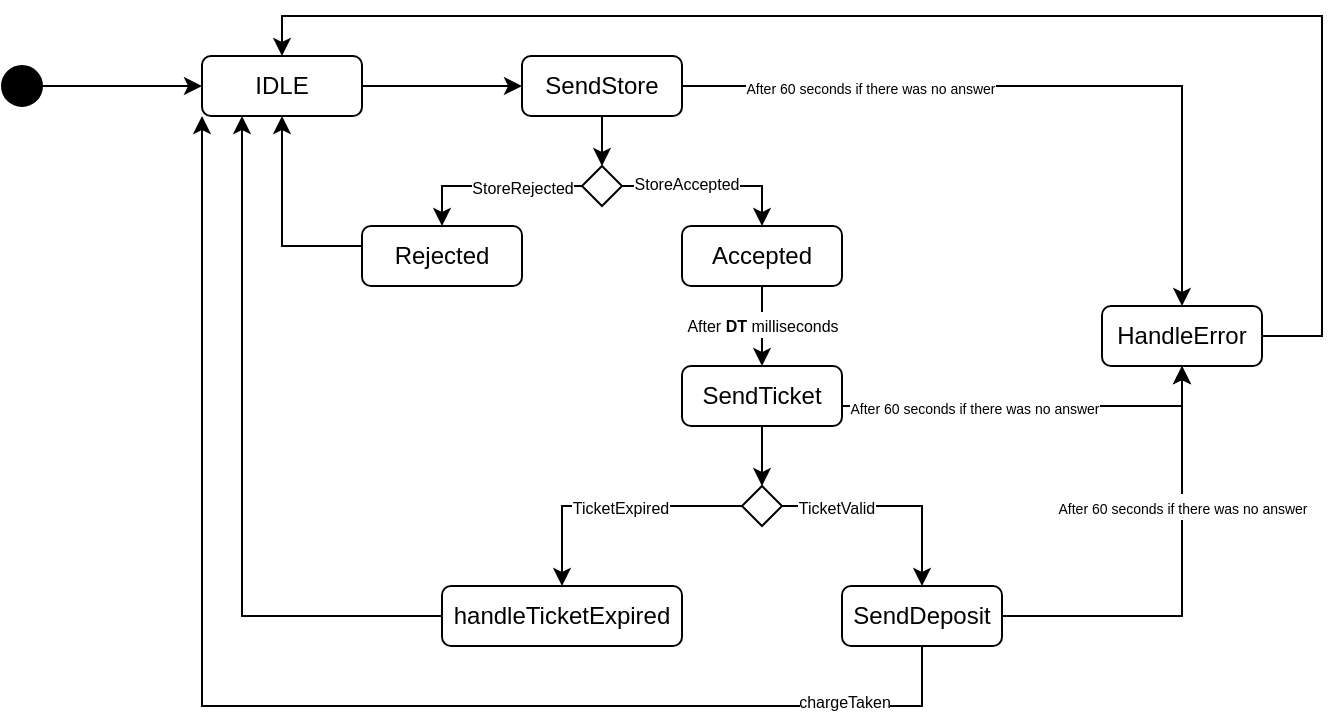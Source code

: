 <mxfile version="21.6.7" type="github">
  <diagram name="Page-1" id="sKxwIcgGZoeTF_EywECW">
    <mxGraphModel dx="819" dy="445" grid="1" gridSize="10" guides="1" tooltips="1" connect="1" arrows="1" fold="1" page="1" pageScale="1" pageWidth="850" pageHeight="1100" math="0" shadow="0">
      <root>
        <mxCell id="0" />
        <mxCell id="1" parent="0" />
        <mxCell id="oqTFkCxVo-Yx_gstU844-12" style="edgeStyle=orthogonalEdgeStyle;rounded=0;orthogonalLoop=1;jettySize=auto;html=1;entryX=0;entryY=0.5;entryDx=0;entryDy=0;" edge="1" parent="1" source="oqTFkCxVo-Yx_gstU844-2" target="oqTFkCxVo-Yx_gstU844-3">
          <mxGeometry relative="1" as="geometry" />
        </mxCell>
        <mxCell id="oqTFkCxVo-Yx_gstU844-2" value="" style="ellipse;whiteSpace=wrap;html=1;aspect=fixed;fillColor=#000000;" vertex="1" parent="1">
          <mxGeometry x="20" y="180" width="20" height="20" as="geometry" />
        </mxCell>
        <mxCell id="oqTFkCxVo-Yx_gstU844-13" style="edgeStyle=orthogonalEdgeStyle;rounded=0;orthogonalLoop=1;jettySize=auto;html=1;" edge="1" parent="1" source="oqTFkCxVo-Yx_gstU844-3" target="oqTFkCxVo-Yx_gstU844-4">
          <mxGeometry relative="1" as="geometry" />
        </mxCell>
        <mxCell id="oqTFkCxVo-Yx_gstU844-3" value="IDLE" style="rounded=1;whiteSpace=wrap;html=1;" vertex="1" parent="1">
          <mxGeometry x="120" y="175" width="80" height="30" as="geometry" />
        </mxCell>
        <mxCell id="oqTFkCxVo-Yx_gstU844-14" style="edgeStyle=orthogonalEdgeStyle;rounded=0;orthogonalLoop=1;jettySize=auto;html=1;exitX=0.5;exitY=1;exitDx=0;exitDy=0;entryX=0.5;entryY=0;entryDx=0;entryDy=0;" edge="1" parent="1" source="oqTFkCxVo-Yx_gstU844-4" target="oqTFkCxVo-Yx_gstU844-7">
          <mxGeometry relative="1" as="geometry" />
        </mxCell>
        <mxCell id="oqTFkCxVo-Yx_gstU844-32" style="edgeStyle=orthogonalEdgeStyle;rounded=0;orthogonalLoop=1;jettySize=auto;html=1;" edge="1" parent="1" source="oqTFkCxVo-Yx_gstU844-4" target="oqTFkCxVo-Yx_gstU844-31">
          <mxGeometry relative="1" as="geometry" />
        </mxCell>
        <mxCell id="oqTFkCxVo-Yx_gstU844-36" value="&lt;font style=&quot;font-size: 7px;&quot;&gt;After 60 seconds if there was no answer&lt;/font&gt;" style="edgeLabel;html=1;align=center;verticalAlign=middle;resizable=0;points=[];" vertex="1" connectable="0" parent="oqTFkCxVo-Yx_gstU844-32">
          <mxGeometry x="-0.477" relative="1" as="geometry">
            <mxPoint as="offset" />
          </mxGeometry>
        </mxCell>
        <mxCell id="oqTFkCxVo-Yx_gstU844-4" value="SendStore" style="rounded=1;whiteSpace=wrap;html=1;" vertex="1" parent="1">
          <mxGeometry x="280" y="175" width="80" height="30" as="geometry" />
        </mxCell>
        <mxCell id="oqTFkCxVo-Yx_gstU844-23" style="edgeStyle=orthogonalEdgeStyle;rounded=0;orthogonalLoop=1;jettySize=auto;html=1;entryX=0.5;entryY=1;entryDx=0;entryDy=0;" edge="1" parent="1" source="oqTFkCxVo-Yx_gstU844-5" target="oqTFkCxVo-Yx_gstU844-3">
          <mxGeometry relative="1" as="geometry">
            <Array as="points">
              <mxPoint x="160" y="270" />
            </Array>
          </mxGeometry>
        </mxCell>
        <mxCell id="oqTFkCxVo-Yx_gstU844-5" value="Rejected" style="rounded=1;whiteSpace=wrap;html=1;" vertex="1" parent="1">
          <mxGeometry x="200" y="260" width="80" height="30" as="geometry" />
        </mxCell>
        <mxCell id="oqTFkCxVo-Yx_gstU844-17" style="edgeStyle=orthogonalEdgeStyle;rounded=0;orthogonalLoop=1;jettySize=auto;html=1;entryX=0.5;entryY=0;entryDx=0;entryDy=0;" edge="1" parent="1" source="oqTFkCxVo-Yx_gstU844-6" target="oqTFkCxVo-Yx_gstU844-8">
          <mxGeometry relative="1" as="geometry" />
        </mxCell>
        <mxCell id="oqTFkCxVo-Yx_gstU844-30" value="&lt;font style=&quot;font-size: 8px;&quot;&gt;After &lt;b&gt;DT &lt;/b&gt;milliseconds&lt;/font&gt;" style="edgeLabel;html=1;align=center;verticalAlign=middle;resizable=0;points=[];" vertex="1" connectable="0" parent="oqTFkCxVo-Yx_gstU844-17">
          <mxGeometry x="-0.064" relative="1" as="geometry">
            <mxPoint as="offset" />
          </mxGeometry>
        </mxCell>
        <mxCell id="oqTFkCxVo-Yx_gstU844-6" value="Accepted" style="rounded=1;whiteSpace=wrap;html=1;" vertex="1" parent="1">
          <mxGeometry x="360" y="260" width="80" height="30" as="geometry" />
        </mxCell>
        <mxCell id="oqTFkCxVo-Yx_gstU844-15" style="edgeStyle=orthogonalEdgeStyle;rounded=0;orthogonalLoop=1;jettySize=auto;html=1;exitX=1;exitY=0.5;exitDx=0;exitDy=0;entryX=0.5;entryY=0;entryDx=0;entryDy=0;" edge="1" parent="1" source="oqTFkCxVo-Yx_gstU844-7" target="oqTFkCxVo-Yx_gstU844-6">
          <mxGeometry relative="1" as="geometry" />
        </mxCell>
        <mxCell id="oqTFkCxVo-Yx_gstU844-27" value="&lt;font style=&quot;font-size: 8px;&quot;&gt;StoreAccepted&lt;/font&gt;" style="edgeLabel;html=1;align=center;verticalAlign=middle;resizable=0;points=[];" vertex="1" connectable="0" parent="oqTFkCxVo-Yx_gstU844-15">
          <mxGeometry x="-0.298" y="2" relative="1" as="geometry">
            <mxPoint as="offset" />
          </mxGeometry>
        </mxCell>
        <mxCell id="oqTFkCxVo-Yx_gstU844-19" style="edgeStyle=orthogonalEdgeStyle;rounded=0;orthogonalLoop=1;jettySize=auto;html=1;entryX=0.5;entryY=0;entryDx=0;entryDy=0;" edge="1" parent="1" source="oqTFkCxVo-Yx_gstU844-7" target="oqTFkCxVo-Yx_gstU844-5">
          <mxGeometry relative="1" as="geometry" />
        </mxCell>
        <mxCell id="oqTFkCxVo-Yx_gstU844-26" value="&lt;font style=&quot;font-size: 8px;&quot;&gt;StoreRejected&lt;/font&gt;" style="edgeLabel;html=1;align=center;verticalAlign=middle;resizable=0;points=[];" vertex="1" connectable="0" parent="oqTFkCxVo-Yx_gstU844-19">
          <mxGeometry x="-0.317" relative="1" as="geometry">
            <mxPoint as="offset" />
          </mxGeometry>
        </mxCell>
        <mxCell id="oqTFkCxVo-Yx_gstU844-7" value="" style="rhombus;whiteSpace=wrap;html=1;" vertex="1" parent="1">
          <mxGeometry x="310" y="230" width="20" height="20" as="geometry" />
        </mxCell>
        <mxCell id="oqTFkCxVo-Yx_gstU844-18" style="edgeStyle=orthogonalEdgeStyle;rounded=0;orthogonalLoop=1;jettySize=auto;html=1;entryX=0.5;entryY=0;entryDx=0;entryDy=0;" edge="1" parent="1" source="oqTFkCxVo-Yx_gstU844-8" target="oqTFkCxVo-Yx_gstU844-9">
          <mxGeometry relative="1" as="geometry" />
        </mxCell>
        <mxCell id="oqTFkCxVo-Yx_gstU844-33" style="edgeStyle=orthogonalEdgeStyle;rounded=0;orthogonalLoop=1;jettySize=auto;html=1;exitX=1;exitY=0.5;exitDx=0;exitDy=0;entryX=0.5;entryY=1;entryDx=0;entryDy=0;" edge="1" parent="1" source="oqTFkCxVo-Yx_gstU844-8" target="oqTFkCxVo-Yx_gstU844-31">
          <mxGeometry relative="1" as="geometry">
            <Array as="points">
              <mxPoint x="440" y="350" />
              <mxPoint x="610" y="350" />
            </Array>
          </mxGeometry>
        </mxCell>
        <mxCell id="oqTFkCxVo-Yx_gstU844-37" value="&lt;font style=&quot;font-size: 7px;&quot;&gt;After 60 seconds if there was no answer&lt;/font&gt;" style="edgeLabel;html=1;align=center;verticalAlign=middle;resizable=0;points=[];" vertex="1" connectable="0" parent="oqTFkCxVo-Yx_gstU844-33">
          <mxGeometry x="-0.279" relative="1" as="geometry">
            <mxPoint as="offset" />
          </mxGeometry>
        </mxCell>
        <mxCell id="oqTFkCxVo-Yx_gstU844-8" value="SendTicket" style="rounded=1;whiteSpace=wrap;html=1;" vertex="1" parent="1">
          <mxGeometry x="360" y="330" width="80" height="30" as="geometry" />
        </mxCell>
        <mxCell id="oqTFkCxVo-Yx_gstU844-20" style="edgeStyle=orthogonalEdgeStyle;rounded=0;orthogonalLoop=1;jettySize=auto;html=1;exitX=1;exitY=0.5;exitDx=0;exitDy=0;entryX=0.5;entryY=0;entryDx=0;entryDy=0;" edge="1" parent="1" source="oqTFkCxVo-Yx_gstU844-9" target="oqTFkCxVo-Yx_gstU844-11">
          <mxGeometry relative="1" as="geometry" />
        </mxCell>
        <mxCell id="oqTFkCxVo-Yx_gstU844-29" value="&lt;font style=&quot;font-size: 8px;&quot;&gt;TicketValid&lt;/font&gt;" style="edgeLabel;html=1;align=center;verticalAlign=middle;resizable=0;points=[];" vertex="1" connectable="0" parent="oqTFkCxVo-Yx_gstU844-20">
          <mxGeometry x="-0.509" relative="1" as="geometry">
            <mxPoint as="offset" />
          </mxGeometry>
        </mxCell>
        <mxCell id="oqTFkCxVo-Yx_gstU844-21" style="edgeStyle=orthogonalEdgeStyle;rounded=0;orthogonalLoop=1;jettySize=auto;html=1;exitX=0;exitY=0.5;exitDx=0;exitDy=0;" edge="1" parent="1" source="oqTFkCxVo-Yx_gstU844-9" target="oqTFkCxVo-Yx_gstU844-10">
          <mxGeometry relative="1" as="geometry" />
        </mxCell>
        <mxCell id="oqTFkCxVo-Yx_gstU844-28" value="&lt;font style=&quot;font-size: 8px;&quot;&gt;TicketExpired&lt;/font&gt;" style="edgeLabel;html=1;align=center;verticalAlign=middle;resizable=0;points=[];" vertex="1" connectable="0" parent="oqTFkCxVo-Yx_gstU844-21">
          <mxGeometry x="-0.061" relative="1" as="geometry">
            <mxPoint as="offset" />
          </mxGeometry>
        </mxCell>
        <mxCell id="oqTFkCxVo-Yx_gstU844-9" value="" style="rhombus;whiteSpace=wrap;html=1;" vertex="1" parent="1">
          <mxGeometry x="390" y="390" width="20" height="20" as="geometry" />
        </mxCell>
        <mxCell id="oqTFkCxVo-Yx_gstU844-24" style="edgeStyle=orthogonalEdgeStyle;rounded=0;orthogonalLoop=1;jettySize=auto;html=1;entryX=0.25;entryY=1;entryDx=0;entryDy=0;" edge="1" parent="1" source="oqTFkCxVo-Yx_gstU844-10" target="oqTFkCxVo-Yx_gstU844-3">
          <mxGeometry relative="1" as="geometry" />
        </mxCell>
        <mxCell id="oqTFkCxVo-Yx_gstU844-10" value="&lt;div&gt;handleTicketExpired&lt;/div&gt;" style="rounded=1;whiteSpace=wrap;html=1;" vertex="1" parent="1">
          <mxGeometry x="240" y="440" width="120" height="30" as="geometry" />
        </mxCell>
        <mxCell id="oqTFkCxVo-Yx_gstU844-25" style="edgeStyle=orthogonalEdgeStyle;rounded=0;orthogonalLoop=1;jettySize=auto;html=1;entryX=0;entryY=1;entryDx=0;entryDy=0;" edge="1" parent="1" source="oqTFkCxVo-Yx_gstU844-11" target="oqTFkCxVo-Yx_gstU844-3">
          <mxGeometry relative="1" as="geometry">
            <Array as="points">
              <mxPoint x="480" y="500" />
              <mxPoint x="120" y="500" />
            </Array>
          </mxGeometry>
        </mxCell>
        <mxCell id="oqTFkCxVo-Yx_gstU844-35" value="&lt;font style=&quot;font-size: 8px;&quot;&gt;chargeTaken&lt;/font&gt;" style="edgeLabel;html=1;align=center;verticalAlign=middle;resizable=0;points=[];" vertex="1" connectable="0" parent="oqTFkCxVo-Yx_gstU844-25">
          <mxGeometry x="-0.797" y="-3" relative="1" as="geometry">
            <mxPoint as="offset" />
          </mxGeometry>
        </mxCell>
        <mxCell id="oqTFkCxVo-Yx_gstU844-34" style="edgeStyle=orthogonalEdgeStyle;rounded=0;orthogonalLoop=1;jettySize=auto;html=1;entryX=0.5;entryY=1;entryDx=0;entryDy=0;" edge="1" parent="1" source="oqTFkCxVo-Yx_gstU844-11" target="oqTFkCxVo-Yx_gstU844-31">
          <mxGeometry relative="1" as="geometry">
            <mxPoint x="560" y="350" as="targetPoint" />
          </mxGeometry>
        </mxCell>
        <mxCell id="oqTFkCxVo-Yx_gstU844-38" value="&lt;font style=&quot;font-size: 7px;&quot;&gt;After 60 seconds if there was no answer&lt;/font&gt;" style="edgeLabel;html=1;align=center;verticalAlign=middle;resizable=0;points=[];" vertex="1" connectable="0" parent="oqTFkCxVo-Yx_gstU844-34">
          <mxGeometry x="-0.512" y="-2" relative="1" as="geometry">
            <mxPoint x="37" y="-57" as="offset" />
          </mxGeometry>
        </mxCell>
        <mxCell id="oqTFkCxVo-Yx_gstU844-11" value="SendDeposit" style="rounded=1;whiteSpace=wrap;html=1;" vertex="1" parent="1">
          <mxGeometry x="440" y="440" width="80" height="30" as="geometry" />
        </mxCell>
        <mxCell id="oqTFkCxVo-Yx_gstU844-39" style="edgeStyle=orthogonalEdgeStyle;rounded=0;orthogonalLoop=1;jettySize=auto;html=1;entryX=0.5;entryY=0;entryDx=0;entryDy=0;" edge="1" parent="1" source="oqTFkCxVo-Yx_gstU844-31" target="oqTFkCxVo-Yx_gstU844-3">
          <mxGeometry relative="1" as="geometry">
            <Array as="points">
              <mxPoint x="680" y="315" />
              <mxPoint x="680" y="155" />
              <mxPoint x="160" y="155" />
            </Array>
          </mxGeometry>
        </mxCell>
        <mxCell id="oqTFkCxVo-Yx_gstU844-31" value="&lt;div&gt;HandleError&lt;/div&gt;" style="rounded=1;whiteSpace=wrap;html=1;" vertex="1" parent="1">
          <mxGeometry x="570" y="300" width="80" height="30" as="geometry" />
        </mxCell>
      </root>
    </mxGraphModel>
  </diagram>
</mxfile>
